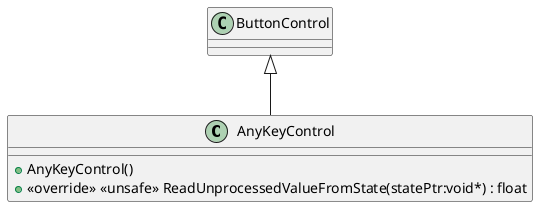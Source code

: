 @startuml
class AnyKeyControl {
    + AnyKeyControl()
    + <<override>> <<unsafe>> ReadUnprocessedValueFromState(statePtr:void*) : float
}
ButtonControl <|-- AnyKeyControl
@enduml
